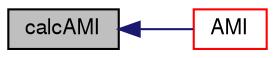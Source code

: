 digraph "calcAMI"
{
  bgcolor="transparent";
  edge [fontname="FreeSans",fontsize="10",labelfontname="FreeSans",labelfontsize="10"];
  node [fontname="FreeSans",fontsize="10",shape=record];
  rankdir="LR";
  Node1503 [label="calcAMI",height=0.2,width=0.4,color="black", fillcolor="grey75", style="filled", fontcolor="black"];
  Node1503 -> Node1504 [dir="back",color="midnightblue",fontsize="10",style="solid",fontname="FreeSans"];
  Node1504 [label="AMI",height=0.2,width=0.4,color="red",URL="$a25094.html#ab75adcd6bcdc070558929c1dc61a2233",tooltip="Return reference to the AMI interpolator. "];
}

